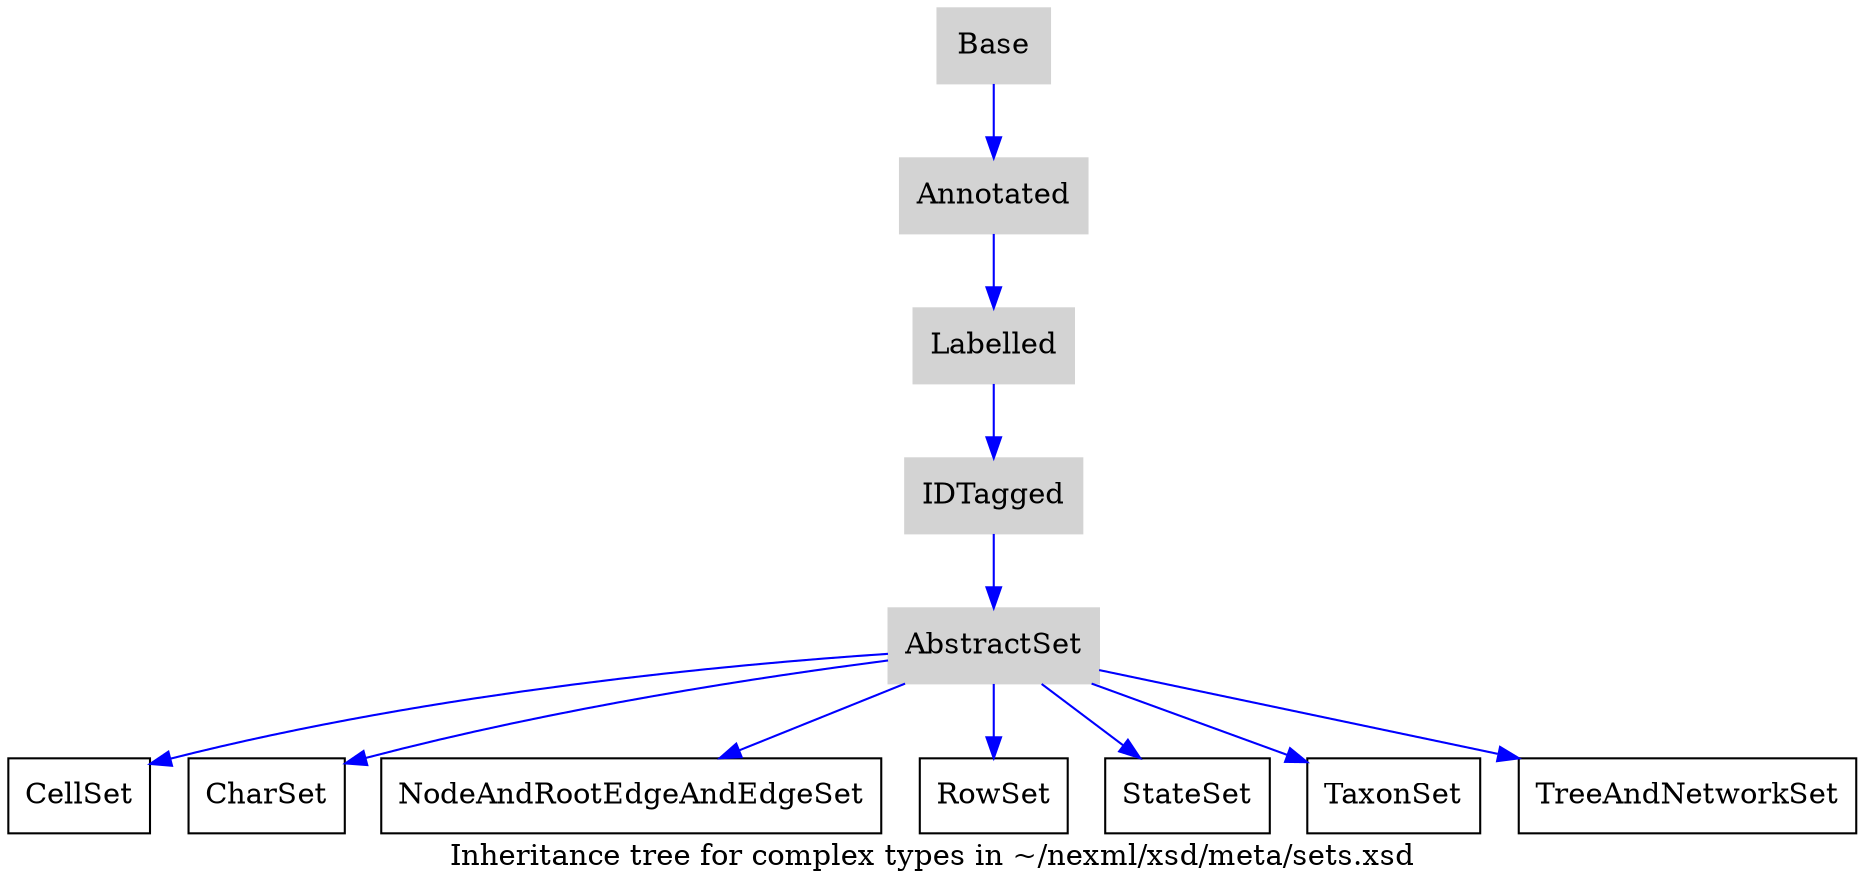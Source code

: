 /*
    this graphviz graph documents the nexml inheritance tree
    from /Users/priyam/nexml/nexml.github.io/nexml/xsd/meta/sets.xsd upwards. Graph generated on Tue Sep 23 12:49:35 2014    from template: $Id$    
*/
digraph inheritance {
    label="Inheritance tree for complex types in ~/nexml/xsd/meta/sets.xsd";
                                                                AbstractSet [URL="/doc/schema-1/meta/sets/#AbstractSet",shape=box,color=lightgrey,style=filled];
                                                                        IDTagged -> AbstractSet [color=blue];
                                                                                IDTagged [URL="/doc/schema-1/abstract/#IDTagged",shape=box,color=lightgrey,style=filled];
                                                                                Labelled -> IDTagged [color=blue];
                                                                                Labelled [URL="/doc/schema-1/abstract/#Labelled",shape=box,color=lightgrey,style=filled];
                                                                                Annotated -> Labelled [color=blue];
                                                                                Annotated [URL="/doc/schema-1/abstract/#Annotated",shape=box,color=lightgrey,style=filled];
                                                                                Base -> Annotated [color=blue];
                                                                                Base [URL="/doc/schema-1/meta/annotations/#Base",shape=box,color=lightgrey,style=filled];
                                                                                                                CellSet [URL="/doc/schema-1/meta/sets/#CellSet",shape=box];        
                                                                        AbstractSet -> CellSet [color=blue];
                                                                                                                                                                                                                                                                                                                                                                                                                                                                                                                                CharSet [URL="/doc/schema-1/meta/sets/#CharSet",shape=box];        
                                                                        AbstractSet -> CharSet [color=blue];
                                                                                                                                                                                                                                                                                                                                                                                                                                                                                                                                NodeAndRootEdgeAndEdgeSet [URL="/doc/schema-1/meta/sets/#NodeAndRootEdgeAndEdgeSet",shape=box];        
                                                                        AbstractSet -> NodeAndRootEdgeAndEdgeSet [color=blue];
                                                                                                                                                                                                                                                                                                                                                                                                                                                                                                                                RowSet [URL="/doc/schema-1/meta/sets/#RowSet",shape=box];        
                                                                        AbstractSet -> RowSet [color=blue];
                                                                                                                                                                                                                                                                                                                                                                                                                                                                                                                                StateSet [URL="/doc/schema-1/meta/sets/#StateSet",shape=box];        
                                                                        AbstractSet -> StateSet [color=blue];
                                                                                                                                                                                                                                                                                                                                                                                                                                                                                                                                TaxonSet [URL="/doc/schema-1/meta/sets/#TaxonSet",shape=box];        
                                                                        AbstractSet -> TaxonSet [color=blue];
                                                                                                                                                                                                                                                                                                                                                                                                                                                                                                                                TreeAndNetworkSet [URL="/doc/schema-1/meta/sets/#TreeAndNetworkSet",shape=box];        
                                                                        AbstractSet -> TreeAndNetworkSet [color=blue];
                                                                                                                                                                                                                                                                                                                                                                                                                                                                            }


